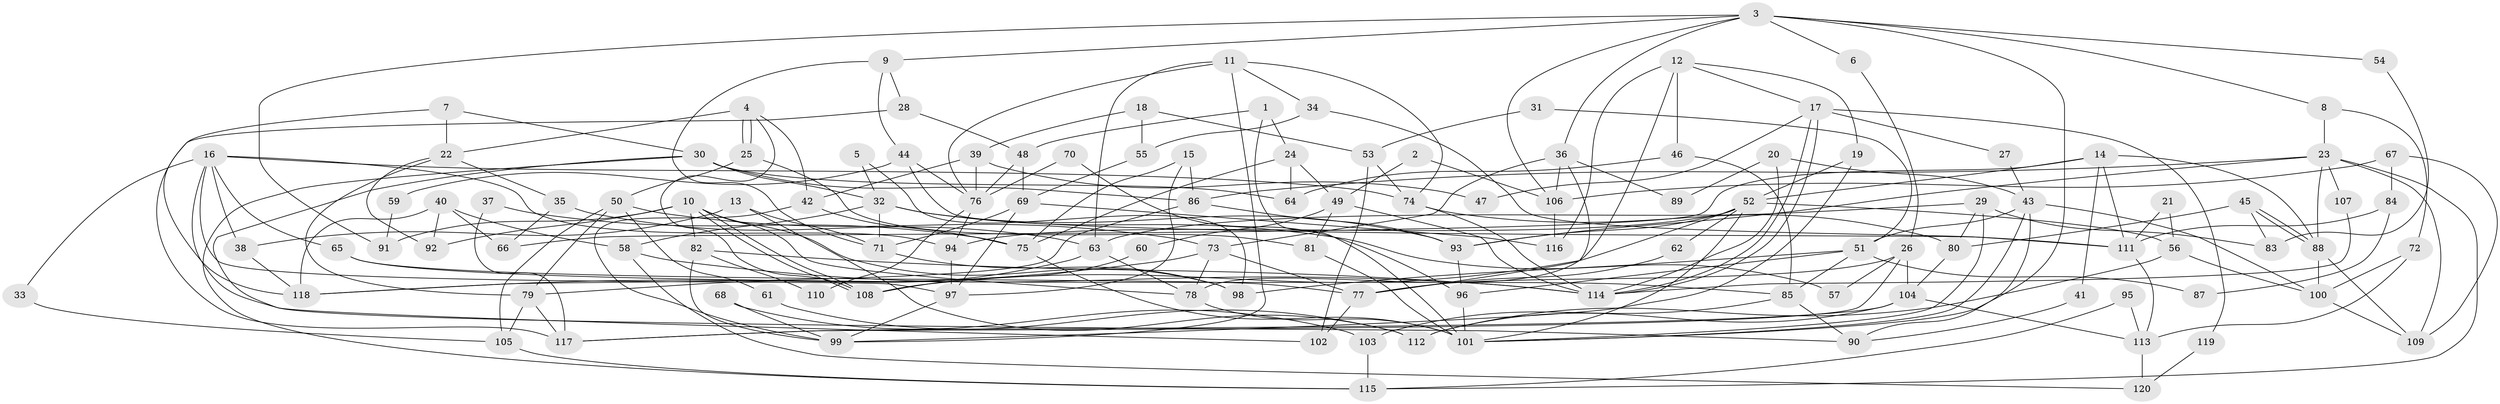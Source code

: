 // coarse degree distribution, {3: 0.16, 5: 0.21333333333333335, 8: 0.09333333333333334, 4: 0.17333333333333334, 6: 0.12, 9: 0.06666666666666667, 7: 0.05333333333333334, 2: 0.10666666666666667, 11: 0.013333333333333334}
// Generated by graph-tools (version 1.1) at 2025/24/03/03/25 07:24:01]
// undirected, 120 vertices, 240 edges
graph export_dot {
graph [start="1"]
  node [color=gray90,style=filled];
  1;
  2;
  3;
  4;
  5;
  6;
  7;
  8;
  9;
  10;
  11;
  12;
  13;
  14;
  15;
  16;
  17;
  18;
  19;
  20;
  21;
  22;
  23;
  24;
  25;
  26;
  27;
  28;
  29;
  30;
  31;
  32;
  33;
  34;
  35;
  36;
  37;
  38;
  39;
  40;
  41;
  42;
  43;
  44;
  45;
  46;
  47;
  48;
  49;
  50;
  51;
  52;
  53;
  54;
  55;
  56;
  57;
  58;
  59;
  60;
  61;
  62;
  63;
  64;
  65;
  66;
  67;
  68;
  69;
  70;
  71;
  72;
  73;
  74;
  75;
  76;
  77;
  78;
  79;
  80;
  81;
  82;
  83;
  84;
  85;
  86;
  87;
  88;
  89;
  90;
  91;
  92;
  93;
  94;
  95;
  96;
  97;
  98;
  99;
  100;
  101;
  102;
  103;
  104;
  105;
  106;
  107;
  108;
  109;
  110;
  111;
  112;
  113;
  114;
  115;
  116;
  117;
  118;
  119;
  120;
  1 -- 48;
  1 -- 101;
  1 -- 24;
  2 -- 49;
  2 -- 106;
  3 -- 9;
  3 -- 36;
  3 -- 6;
  3 -- 8;
  3 -- 54;
  3 -- 91;
  3 -- 101;
  3 -- 106;
  4 -- 25;
  4 -- 25;
  4 -- 42;
  4 -- 22;
  4 -- 108;
  5 -- 98;
  5 -- 32;
  6 -- 26;
  7 -- 22;
  7 -- 118;
  7 -- 30;
  8 -- 23;
  8 -- 72;
  9 -- 71;
  9 -- 44;
  9 -- 28;
  10 -- 78;
  10 -- 108;
  10 -- 108;
  10 -- 82;
  10 -- 91;
  10 -- 92;
  10 -- 98;
  11 -- 99;
  11 -- 74;
  11 -- 34;
  11 -- 63;
  11 -- 76;
  12 -- 116;
  12 -- 46;
  12 -- 17;
  12 -- 19;
  12 -- 78;
  13 -- 71;
  13 -- 112;
  13 -- 38;
  14 -- 52;
  14 -- 88;
  14 -- 41;
  14 -- 66;
  14 -- 111;
  15 -- 75;
  15 -- 86;
  15 -- 97;
  16 -- 94;
  16 -- 38;
  16 -- 33;
  16 -- 65;
  16 -- 74;
  16 -- 90;
  16 -- 97;
  17 -- 114;
  17 -- 114;
  17 -- 27;
  17 -- 47;
  17 -- 119;
  18 -- 53;
  18 -- 55;
  18 -- 39;
  19 -- 52;
  19 -- 99;
  20 -- 114;
  20 -- 43;
  20 -- 89;
  21 -- 111;
  21 -- 56;
  22 -- 35;
  22 -- 79;
  22 -- 92;
  23 -- 115;
  23 -- 109;
  23 -- 86;
  23 -- 88;
  23 -- 93;
  23 -- 107;
  24 -- 75;
  24 -- 49;
  24 -- 64;
  25 -- 81;
  25 -- 50;
  26 -- 104;
  26 -- 77;
  26 -- 57;
  26 -- 117;
  27 -- 43;
  28 -- 117;
  28 -- 48;
  29 -- 101;
  29 -- 63;
  29 -- 80;
  29 -- 83;
  30 -- 86;
  30 -- 32;
  30 -- 64;
  30 -- 102;
  30 -- 115;
  31 -- 51;
  31 -- 53;
  32 -- 93;
  32 -- 57;
  32 -- 58;
  32 -- 71;
  33 -- 105;
  34 -- 111;
  34 -- 55;
  35 -- 66;
  35 -- 63;
  36 -- 77;
  36 -- 73;
  36 -- 89;
  36 -- 106;
  37 -- 75;
  37 -- 117;
  38 -- 118;
  39 -- 76;
  39 -- 42;
  39 -- 47;
  40 -- 92;
  40 -- 58;
  40 -- 66;
  40 -- 118;
  41 -- 90;
  42 -- 99;
  42 -- 75;
  43 -- 101;
  43 -- 51;
  43 -- 90;
  43 -- 100;
  44 -- 111;
  44 -- 76;
  44 -- 59;
  45 -- 80;
  45 -- 88;
  45 -- 88;
  45 -- 83;
  46 -- 64;
  46 -- 85;
  48 -- 76;
  48 -- 69;
  49 -- 114;
  49 -- 60;
  49 -- 81;
  50 -- 79;
  50 -- 61;
  50 -- 73;
  50 -- 105;
  51 -- 96;
  51 -- 98;
  51 -- 85;
  51 -- 87;
  52 -- 108;
  52 -- 101;
  52 -- 56;
  52 -- 62;
  52 -- 93;
  52 -- 94;
  53 -- 102;
  53 -- 74;
  54 -- 83;
  55 -- 69;
  56 -- 100;
  56 -- 112;
  58 -- 114;
  58 -- 120;
  59 -- 91;
  60 -- 108;
  61 -- 112;
  62 -- 77;
  63 -- 78;
  63 -- 79;
  65 -- 85;
  65 -- 77;
  67 -- 106;
  67 -- 109;
  67 -- 84;
  68 -- 99;
  68 -- 103;
  69 -- 97;
  69 -- 71;
  69 -- 116;
  70 -- 96;
  70 -- 76;
  71 -- 98;
  72 -- 100;
  72 -- 113;
  73 -- 118;
  73 -- 77;
  73 -- 78;
  74 -- 114;
  74 -- 80;
  75 -- 101;
  76 -- 94;
  76 -- 110;
  77 -- 102;
  78 -- 101;
  79 -- 105;
  79 -- 117;
  80 -- 104;
  81 -- 101;
  82 -- 99;
  82 -- 110;
  82 -- 114;
  84 -- 111;
  84 -- 87;
  85 -- 90;
  85 -- 103;
  86 -- 93;
  86 -- 118;
  88 -- 100;
  88 -- 109;
  93 -- 96;
  94 -- 97;
  95 -- 113;
  95 -- 115;
  96 -- 101;
  97 -- 99;
  100 -- 109;
  103 -- 115;
  104 -- 117;
  104 -- 112;
  104 -- 113;
  105 -- 115;
  106 -- 116;
  107 -- 114;
  111 -- 113;
  113 -- 120;
  119 -- 120;
}
